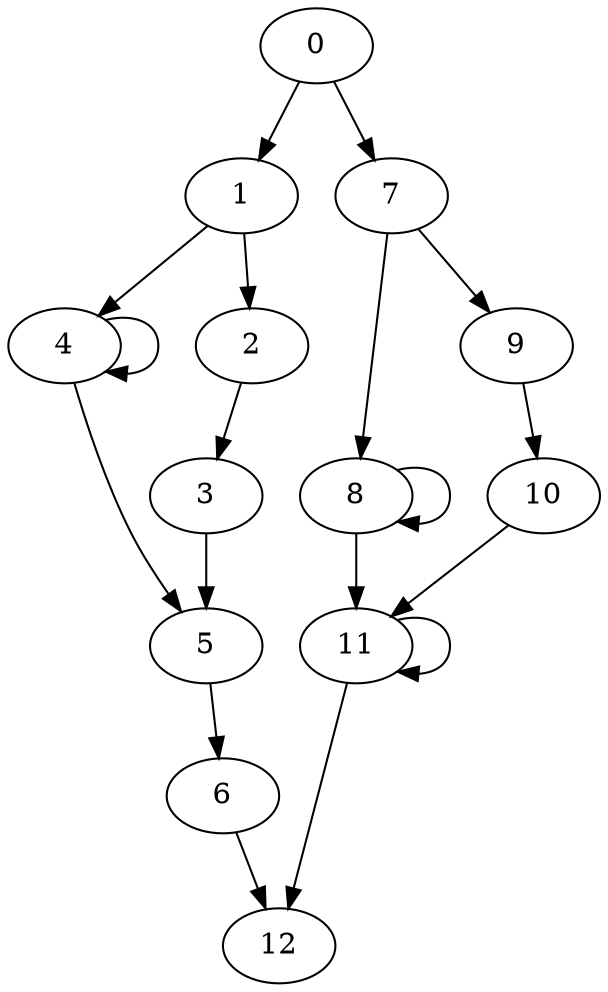 digraph {
    6;
    8;
    11;
    1;
    4;
    7;
    12;
    0;
    5;
    3;
    2;
    9;
    10;
    7 -> 9;
    7 -> 8;
    11 -> 12;
    8 -> 8;
    2 -> 3;
    10 -> 11;
    4 -> 5;
    1 -> 4;
    11 -> 11;
    0 -> 7;
    6 -> 12;
    1 -> 2;
    3 -> 5;
    9 -> 10;
    0 -> 1;
    8 -> 11;
    5 -> 6;
    4 -> 4;
}